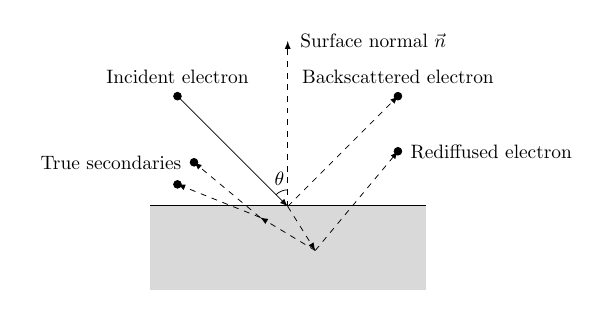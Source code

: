 \scalebox{0.7} {
\begin{tikzpicture}
\usetikzlibrary{arrows}
\draw [very thick] (-2.5,0) -- (2.5,0);
\draw[gray!30,fill=gray!30] (-2.5,-1.5) rectangle (2.5,0); 
\draw [->,dashed,-latex] (0,0) -- (0,3);
%\node[below] (w) at (-0.15,0.5) {$\vec{w}$};
\node[right=3pt] (n) at (0,3) {Surface normal $\vec{n}$};
\path[draw=black,fill=black] (-2,2.0) circle (2pt);
\node[above=3pt] (electron) at (-2,2) {Incident electron};
\path[draw=black,fill=black] (2,2.0) circle (2pt);
\node[above=3pt] (electron1) at (2,2) {Backscattered electron};
\draw [->,-latex] (-2,2.0) -- (0,0);
\draw [dashed,->,-latex]  (0,0) -- (2,2.0);
\draw [dashed,->,-latex]  (0,0) -- (0.5,-0.8);
\draw [dashed,->,-latex]  (0.5,-0.8) -- (2,1);
\path[draw=black,fill=black] (2,1.0) circle (2pt);
\node[right=3pt] (electron1) at (2,1) {Rediffused electron};
\draw [dashed,->,-latex]  (0.5,-0.8) -- (-0.5,-0.2);
\draw [dashed,->,-latex] (-0.5,-0.2) -- (-2,0.4);
\draw [dashed,->,-latex] (-0.5,-0.2) -- (-1.7,0.8);
\path[draw=black,fill=black] (-2,0.4) circle (2pt);
\path[draw=black,fill=black] (-1.7,0.8) circle (2pt);
\node[left=3pt] (electron1) at (-1.7,0.8) {True secondaries};
\node[above] (theta) at (-0.15,0.25) {$\theta$};
\draw (0,0.3) arc (90:135:0.3);
\end{tikzpicture}
}